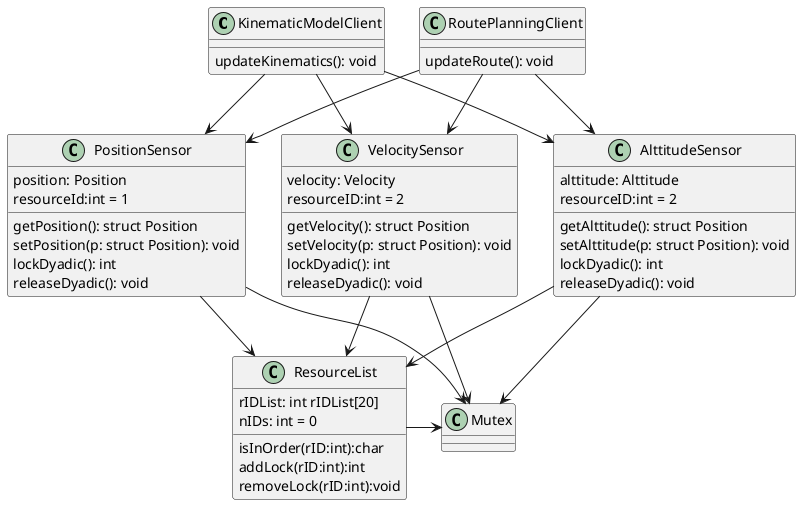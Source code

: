 @startuml Ordered Locking Pattern Example

class KinematicModelClient {
    updateKinematics(): void
}

class RoutePlanningClient {
    updateRoute(): void
}
class PositionSensor {
    position: Position
    resourceId:int = 1
    getPosition(): struct Position
    setPosition(p: struct Position): void
    lockDyadic(): int
    releaseDyadic(): void
}

class VelocitySensor {
    velocity: Velocity
    resourceID:int = 2
    getVelocity(): struct Position
    setVelocity(p: struct Position): void
    lockDyadic(): int
    releaseDyadic(): void
}

class AlttitudeSensor {
    alttitude: Alttitude
    resourceID:int = 2
    getAlttitude(): struct Position
    setAlttitude(p: struct Position): void
    lockDyadic(): int
    releaseDyadic(): void
}

class ResourceList {
    rIDList: int rIDList[20]
    nIDs: int = 0
    isInOrder(rID:int):char
    addLock(rID:int):int
    removeLock(rID:int):void
}

class Mutex {

}

KinematicModelClient --> PositionSensor
KinematicModelClient --> VelocitySensor
KinematicModelClient --> AlttitudeSensor
RoutePlanningClient --> PositionSensor
RoutePlanningClient --> VelocitySensor
RoutePlanningClient --> AlttitudeSensor
PositionSensor --> Mutex
VelocitySensor --> Mutex
AlttitudeSensor --> Mutex
ResourceList -right-> Mutex
PositionSensor --> ResourceList
VelocitySensor --> ResourceList
AlttitudeSensor --> ResourceList

@enduml